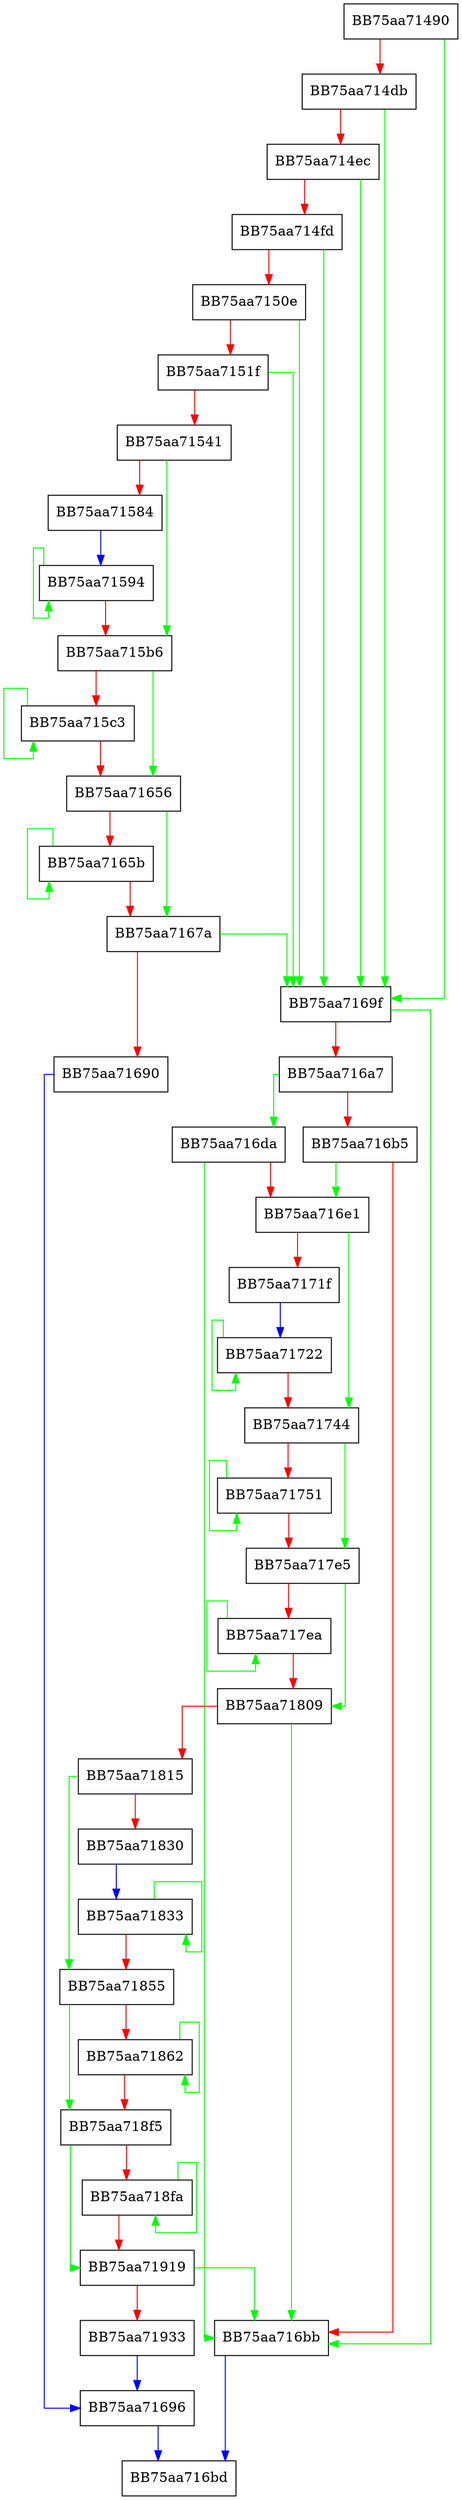 digraph macalgos_scan {
  node [shape="box"];
  graph [splines=ortho];
  BB75aa71490 -> BB75aa7169f [color="green"];
  BB75aa71490 -> BB75aa714db [color="red"];
  BB75aa714db -> BB75aa7169f [color="green"];
  BB75aa714db -> BB75aa714ec [color="red"];
  BB75aa714ec -> BB75aa7169f [color="green"];
  BB75aa714ec -> BB75aa714fd [color="red"];
  BB75aa714fd -> BB75aa7169f [color="green"];
  BB75aa714fd -> BB75aa7150e [color="red"];
  BB75aa7150e -> BB75aa7169f [color="green"];
  BB75aa7150e -> BB75aa7151f [color="red"];
  BB75aa7151f -> BB75aa7169f [color="green"];
  BB75aa7151f -> BB75aa71541 [color="red"];
  BB75aa71541 -> BB75aa715b6 [color="green"];
  BB75aa71541 -> BB75aa71584 [color="red"];
  BB75aa71584 -> BB75aa71594 [color="blue"];
  BB75aa71594 -> BB75aa71594 [color="green"];
  BB75aa71594 -> BB75aa715b6 [color="red"];
  BB75aa715b6 -> BB75aa71656 [color="green"];
  BB75aa715b6 -> BB75aa715c3 [color="red"];
  BB75aa715c3 -> BB75aa715c3 [color="green"];
  BB75aa715c3 -> BB75aa71656 [color="red"];
  BB75aa71656 -> BB75aa7167a [color="green"];
  BB75aa71656 -> BB75aa7165b [color="red"];
  BB75aa7165b -> BB75aa7165b [color="green"];
  BB75aa7165b -> BB75aa7167a [color="red"];
  BB75aa7167a -> BB75aa7169f [color="green"];
  BB75aa7167a -> BB75aa71690 [color="red"];
  BB75aa71690 -> BB75aa71696 [color="blue"];
  BB75aa71696 -> BB75aa716bd [color="blue"];
  BB75aa7169f -> BB75aa716bb [color="green"];
  BB75aa7169f -> BB75aa716a7 [color="red"];
  BB75aa716a7 -> BB75aa716da [color="green"];
  BB75aa716a7 -> BB75aa716b5 [color="red"];
  BB75aa716b5 -> BB75aa716e1 [color="green"];
  BB75aa716b5 -> BB75aa716bb [color="red"];
  BB75aa716bb -> BB75aa716bd [color="blue"];
  BB75aa716da -> BB75aa716bb [color="green"];
  BB75aa716da -> BB75aa716e1 [color="red"];
  BB75aa716e1 -> BB75aa71744 [color="green"];
  BB75aa716e1 -> BB75aa7171f [color="red"];
  BB75aa7171f -> BB75aa71722 [color="blue"];
  BB75aa71722 -> BB75aa71722 [color="green"];
  BB75aa71722 -> BB75aa71744 [color="red"];
  BB75aa71744 -> BB75aa717e5 [color="green"];
  BB75aa71744 -> BB75aa71751 [color="red"];
  BB75aa71751 -> BB75aa71751 [color="green"];
  BB75aa71751 -> BB75aa717e5 [color="red"];
  BB75aa717e5 -> BB75aa71809 [color="green"];
  BB75aa717e5 -> BB75aa717ea [color="red"];
  BB75aa717ea -> BB75aa717ea [color="green"];
  BB75aa717ea -> BB75aa71809 [color="red"];
  BB75aa71809 -> BB75aa716bb [color="green"];
  BB75aa71809 -> BB75aa71815 [color="red"];
  BB75aa71815 -> BB75aa71855 [color="green"];
  BB75aa71815 -> BB75aa71830 [color="red"];
  BB75aa71830 -> BB75aa71833 [color="blue"];
  BB75aa71833 -> BB75aa71833 [color="green"];
  BB75aa71833 -> BB75aa71855 [color="red"];
  BB75aa71855 -> BB75aa718f5 [color="green"];
  BB75aa71855 -> BB75aa71862 [color="red"];
  BB75aa71862 -> BB75aa71862 [color="green"];
  BB75aa71862 -> BB75aa718f5 [color="red"];
  BB75aa718f5 -> BB75aa71919 [color="green"];
  BB75aa718f5 -> BB75aa718fa [color="red"];
  BB75aa718fa -> BB75aa718fa [color="green"];
  BB75aa718fa -> BB75aa71919 [color="red"];
  BB75aa71919 -> BB75aa716bb [color="green"];
  BB75aa71919 -> BB75aa71933 [color="red"];
  BB75aa71933 -> BB75aa71696 [color="blue"];
}